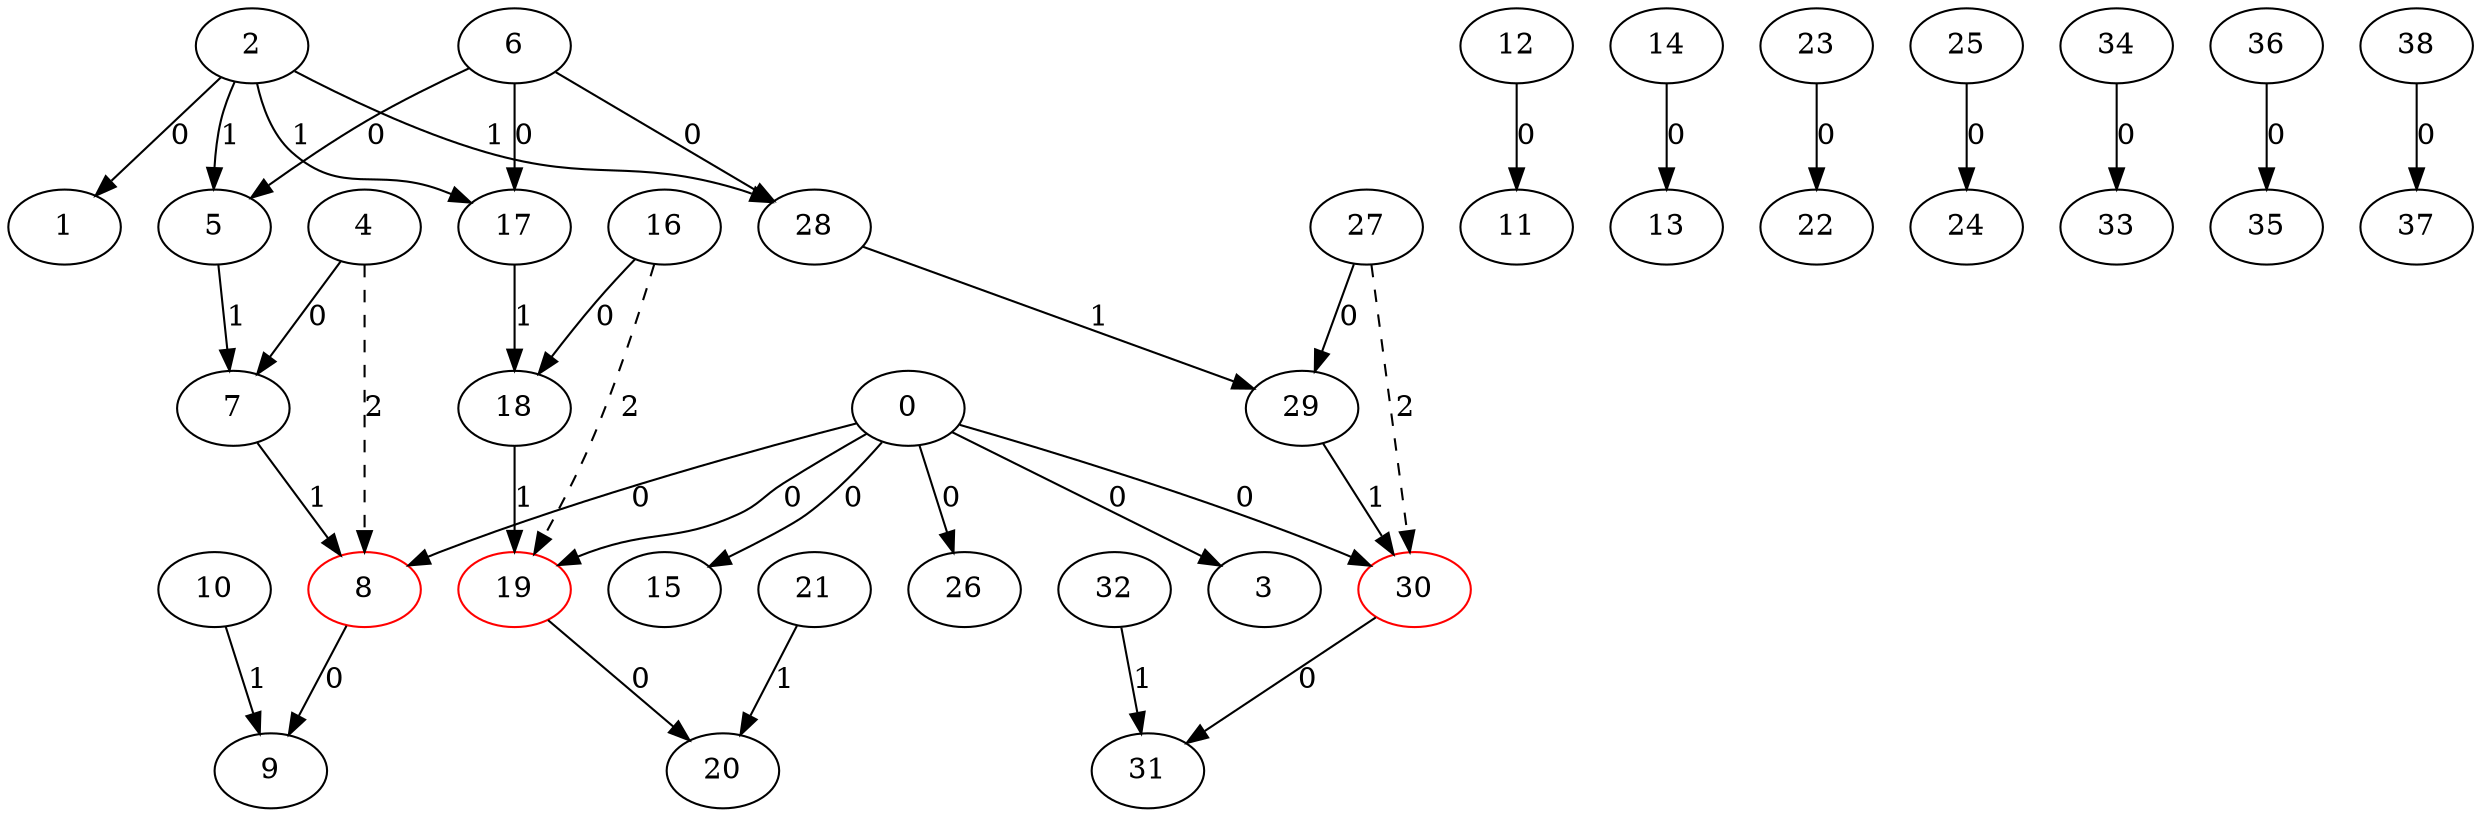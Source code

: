 digraph G {
0[symid=0,op=NaS,nodeT=sym,cv=0,bw=0,BB=0,SS=0,symidR=0];
1[symid=1,op=_sym_notify_call,nodeT=sym,cv=0,bw=0,BB=1,SS=0,symidR=0];
2[symid=-1,op=NaS,nodeT=constantInt,cv=1,bw=1,BB=0,SS=0,symidR=0];
3[symid=2,op=_sym_set_return_expression,nodeT=sym,cv=0,bw=0,BB=1,SS=0,symidR=0];
4[symid=3,op=_sym_get_return_expression,nodeT=sym,cv=0,bw=0,BB=1,SS=0,symidR=0];
5[symid=21,op=_sym_build_integer,nodeT=sym,cv=0,bw=0,BB=1,SS=0,symidR=0];
6[symid=-1,op=NaS,nodeT=constantInt,cv=0,bw=4,BB=0,SS=0,symidR=0];
7[symid=4,op=_sym_build_not_equal,nodeT=sym,cv=0,bw=0,BB=1,SS=0,symidR=0];
8[symid=22,op=NaS,nodeT=falseRootPhi,cv=0,bw=0,BB=1,SS=0,symidR=0,color=red];
9[symid=5,op=_sym_build_path_constraint,nodeT=sym,cv=0,bw=0,BB=1,SS=0,symidR=0];
10[symid=-1,op=NaS,nodeT=runtimeInt,cv=0,bw=1,BB=1,SS=0,symidR=0];
11[symid=6,op=_sym_notify_call,nodeT=sym,cv=0,bw=0,BB=2,SS=0,symidR=0];
12[symid=-1,op=NaS,nodeT=constantInt,cv=2,bw=1,BB=0,SS=0,symidR=0];
13[symid=7,op=_sym_notify_call,nodeT=sym,cv=0,bw=0,BB=3,SS=0,symidR=0];
14[symid=-1,op=NaS,nodeT=constantInt,cv=3,bw=1,BB=0,SS=0,symidR=0];
15[symid=8,op=_sym_set_return_expression,nodeT=sym,cv=0,bw=0,BB=3,SS=0,symidR=0];
16[symid=9,op=_sym_get_return_expression,nodeT=sym,cv=0,bw=0,BB=3,SS=0,symidR=0];
17[symid=23,op=_sym_build_integer,nodeT=sym,cv=0,bw=0,BB=3,SS=0,symidR=0];
18[symid=10,op=_sym_build_not_equal,nodeT=sym,cv=0,bw=0,BB=3,SS=0,symidR=0];
19[symid=24,op=NaS,nodeT=falseRootPhi,cv=0,bw=0,BB=3,SS=0,symidR=0,color=red];
20[symid=11,op=_sym_build_path_constraint,nodeT=sym,cv=0,bw=0,BB=3,SS=0,symidR=0];
21[symid=-1,op=NaS,nodeT=runtimeInt,cv=0,bw=1,BB=3,SS=0,symidR=0];
22[symid=12,op=_sym_notify_call,nodeT=sym,cv=0,bw=0,BB=4,SS=0,symidR=0];
23[symid=-1,op=NaS,nodeT=constantInt,cv=4,bw=1,BB=0,SS=0,symidR=0];
24[symid=13,op=_sym_notify_call,nodeT=sym,cv=0,bw=0,BB=5,SS=0,symidR=0];
25[symid=-1,op=NaS,nodeT=constantInt,cv=5,bw=1,BB=0,SS=0,symidR=0];
26[symid=14,op=_sym_set_return_expression,nodeT=sym,cv=0,bw=0,BB=5,SS=0,symidR=0];
27[symid=15,op=_sym_get_return_expression,nodeT=sym,cv=0,bw=0,BB=5,SS=0,symidR=0];
28[symid=25,op=_sym_build_integer,nodeT=sym,cv=0,bw=0,BB=5,SS=0,symidR=0];
29[symid=16,op=_sym_build_not_equal,nodeT=sym,cv=0,bw=0,BB=5,SS=0,symidR=0];
30[symid=26,op=NaS,nodeT=falseRootPhi,cv=0,bw=0,BB=5,SS=0,symidR=0,color=red];
31[symid=17,op=_sym_build_path_constraint,nodeT=sym,cv=0,bw=0,BB=5,SS=0,symidR=0];
32[symid=-1,op=NaS,nodeT=runtimeInt,cv=0,bw=1,BB=5,SS=0,symidR=0];
33[symid=18,op=_sym_notify_call,nodeT=sym,cv=0,bw=0,BB=6,SS=0,symidR=0];
34[symid=-1,op=NaS,nodeT=constantInt,cv=6,bw=1,BB=0,SS=0,symidR=0];
35[symid=19,op=_sym_notify_call,nodeT=sym,cv=0,bw=0,BB=7,SS=0,symidR=0];
36[symid=-1,op=NaS,nodeT=constantInt,cv=7,bw=1,BB=0,SS=0,symidR=0];
37[symid=20,op=_sym_notify_call,nodeT=sym,cv=0,bw=0,BB=7,SS=0,symidR=0];
38[symid=-1,op=NaS,nodeT=constantInt,cv=8,bw=1,BB=0,SS=0,symidR=0];
2->1 [label=0,bb=0];
0->3 [label=0,bb=0];
6->5 [label=0,bb=0];
2->5 [label=1,bb=0];
4->7 [label=0,bb=0];
5->7 [label=1,bb=0];
8->9 [label=0,bb=0];
10->9 [label=1,bb=0];
12->11 [label=0,bb=0];
14->13 [label=0,bb=0];
0->15 [label=0,bb=0];
6->17 [label=0,bb=0];
2->17 [label=1,bb=0];
16->18 [label=0,bb=0];
17->18 [label=1,bb=0];
19->20 [label=0,bb=0];
21->20 [label=1,bb=0];
23->22 [label=0,bb=0];
25->24 [label=0,bb=0];
0->26 [label=0,bb=0];
6->28 [label=0,bb=0];
2->28 [label=1,bb=0];
27->29 [label=0,bb=0];
28->29 [label=1,bb=0];
30->31 [label=0,bb=0];
32->31 [label=1,bb=0];
34->33 [label=0,bb=0];
36->35 [label=0,bb=0];
38->37 [label=0,bb=0];
4->8 [label=2,style=dashed,bb=0];
0->8 [label=0,bb=1];
7->8 [label=1,bb=1];
16->19 [label=2,style=dashed,bb=0];
0->19 [label=0,bb=3];
18->19 [label=1,bb=3];
27->30 [label=2,style=dashed,bb=0];
0->30 [label=0,bb=5];
29->30 [label=1,bb=5];
}

